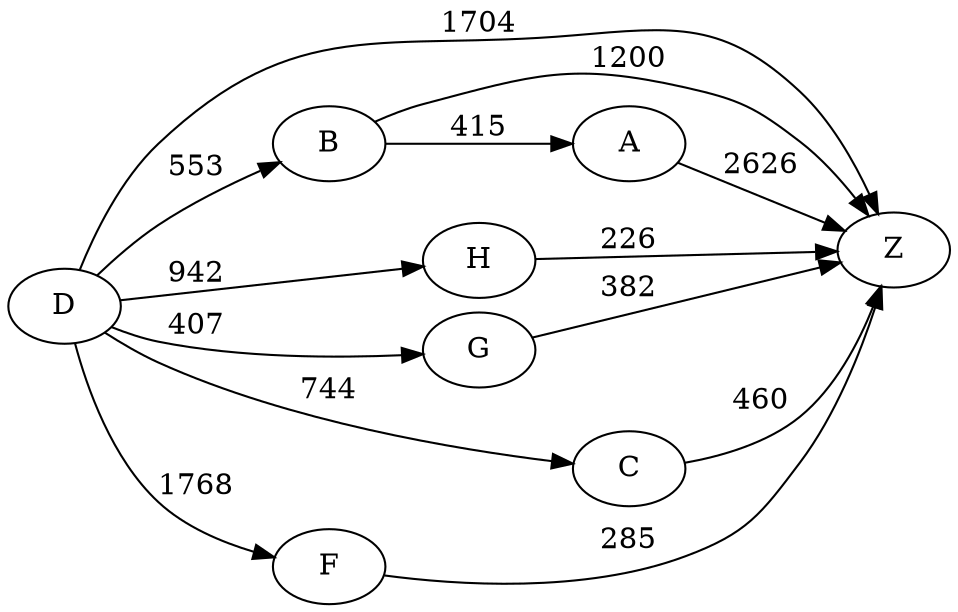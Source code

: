 digraph G {
	rankdir=LR size="8,5"
	D
	Z
	D -> Z [label=1704]
	D
	B
	D -> B [label=553]
	D
	H
	D -> H [label=942]
	D
	G
	D -> G [label=407]
	D
	C
	D -> C [label=744]
	D
	F
	D -> F [label=1768]
	B
	Z
	B -> Z [label=1200]
	B
	A
	B -> A [label=415]
	H
	Z
	H -> Z [label=226]
	G
	Z
	G -> Z [label=382]
	A
	Z
	A -> Z [label=2626]
	C
	Z
	C -> Z [label=460]
	F
	Z
	F -> Z [label=285]
}
